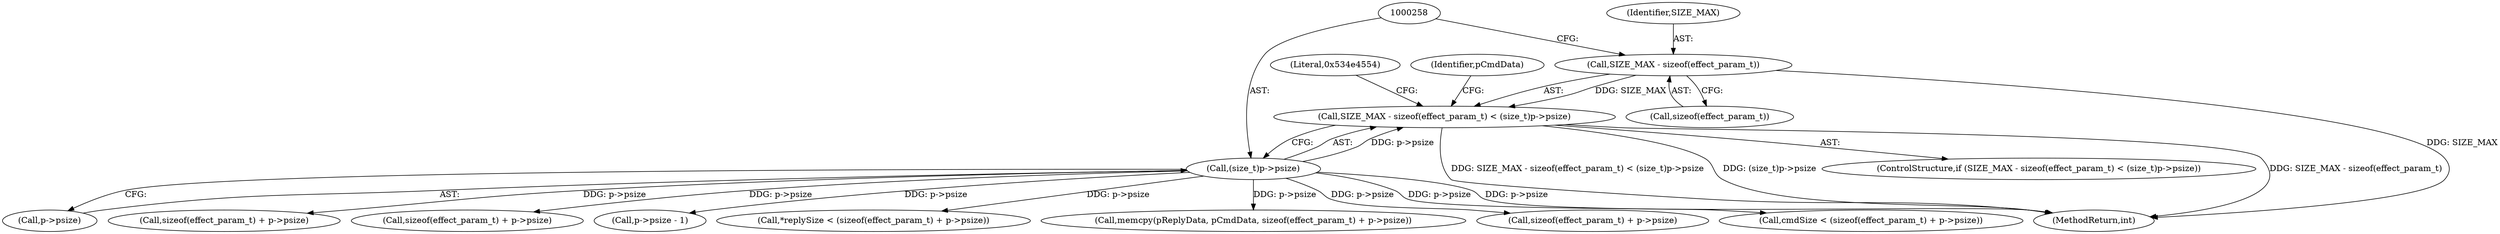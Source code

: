 digraph "0_Android_9e29523b9537983b4c4b205ff868d0b3bca0383b_0@API" {
"1000252" [label="(Call,SIZE_MAX - sizeof(effect_param_t) < (size_t)p->psize)"];
"1000253" [label="(Call,SIZE_MAX - sizeof(effect_param_t))"];
"1000257" [label="(Call,(size_t)p->psize)"];
"1000251" [label="(ControlStructure,if (SIZE_MAX - sizeof(effect_param_t) < (size_t)p->psize))"];
"1000280" [label="(Call,cmdSize < (sizeof(effect_param_t) + p->psize))"];
"1000688" [label="(MethodReturn,int)"];
"1000259" [label="(Call,p->psize)"];
"1000254" [label="(Identifier,SIZE_MAX)"];
"1000282" [label="(Call,sizeof(effect_param_t) + p->psize)"];
"1000299" [label="(Call,sizeof(effect_param_t) + p->psize)"];
"1000253" [label="(Call,SIZE_MAX - sizeof(effect_param_t))"];
"1000252" [label="(Call,SIZE_MAX - sizeof(effect_param_t) < (size_t)p->psize)"];
"1000331" [label="(Call,p->psize - 1)"];
"1000272" [label="(Identifier,pCmdData)"];
"1000296" [label="(Call,*replySize < (sizeof(effect_param_t) + p->psize))"];
"1000311" [label="(Call,memcpy(pReplyData, pCmdData, sizeof(effect_param_t) + p->psize))"];
"1000314" [label="(Call,sizeof(effect_param_t) + p->psize)"];
"1000257" [label="(Call,(size_t)p->psize)"];
"1000264" [label="(Literal,0x534e4554)"];
"1000255" [label="(Call,sizeof(effect_param_t))"];
"1000252" -> "1000251"  [label="AST: "];
"1000252" -> "1000257"  [label="CFG: "];
"1000253" -> "1000252"  [label="AST: "];
"1000257" -> "1000252"  [label="AST: "];
"1000264" -> "1000252"  [label="CFG: "];
"1000272" -> "1000252"  [label="CFG: "];
"1000252" -> "1000688"  [label="DDG: SIZE_MAX - sizeof(effect_param_t)"];
"1000252" -> "1000688"  [label="DDG: SIZE_MAX - sizeof(effect_param_t) < (size_t)p->psize"];
"1000252" -> "1000688"  [label="DDG: (size_t)p->psize"];
"1000253" -> "1000252"  [label="DDG: SIZE_MAX"];
"1000257" -> "1000252"  [label="DDG: p->psize"];
"1000253" -> "1000255"  [label="CFG: "];
"1000254" -> "1000253"  [label="AST: "];
"1000255" -> "1000253"  [label="AST: "];
"1000258" -> "1000253"  [label="CFG: "];
"1000253" -> "1000688"  [label="DDG: SIZE_MAX"];
"1000257" -> "1000259"  [label="CFG: "];
"1000258" -> "1000257"  [label="AST: "];
"1000259" -> "1000257"  [label="AST: "];
"1000257" -> "1000688"  [label="DDG: p->psize"];
"1000257" -> "1000280"  [label="DDG: p->psize"];
"1000257" -> "1000282"  [label="DDG: p->psize"];
"1000257" -> "1000296"  [label="DDG: p->psize"];
"1000257" -> "1000299"  [label="DDG: p->psize"];
"1000257" -> "1000311"  [label="DDG: p->psize"];
"1000257" -> "1000314"  [label="DDG: p->psize"];
"1000257" -> "1000331"  [label="DDG: p->psize"];
}
